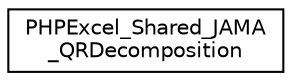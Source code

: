 digraph "Иерархия классов. Графический вид."
{
  edge [fontname="Helvetica",fontsize="10",labelfontname="Helvetica",labelfontsize="10"];
  node [fontname="Helvetica",fontsize="10",shape=record];
  rankdir="LR";
  Node0 [label="PHPExcel_Shared_JAMA\l_QRDecomposition",height=0.2,width=0.4,color="black", fillcolor="white", style="filled",URL="$class_p_h_p_excel___shared___j_a_m_a___q_r_decomposition.html"];
}
